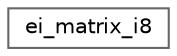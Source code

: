digraph "Graphical Class Hierarchy"
{
 // LATEX_PDF_SIZE
  bgcolor="transparent";
  edge [fontname=Helvetica,fontsize=10,labelfontname=Helvetica,labelfontsize=10];
  node [fontname=Helvetica,fontsize=10,shape=box,height=0.2,width=0.4];
  rankdir="LR";
  Node0 [id="Node000000",label="ei_matrix_i8",height=0.2,width=0.4,color="grey40", fillcolor="white", style="filled",URL="$structei__matrix__i8.html",tooltip=" "];
}
